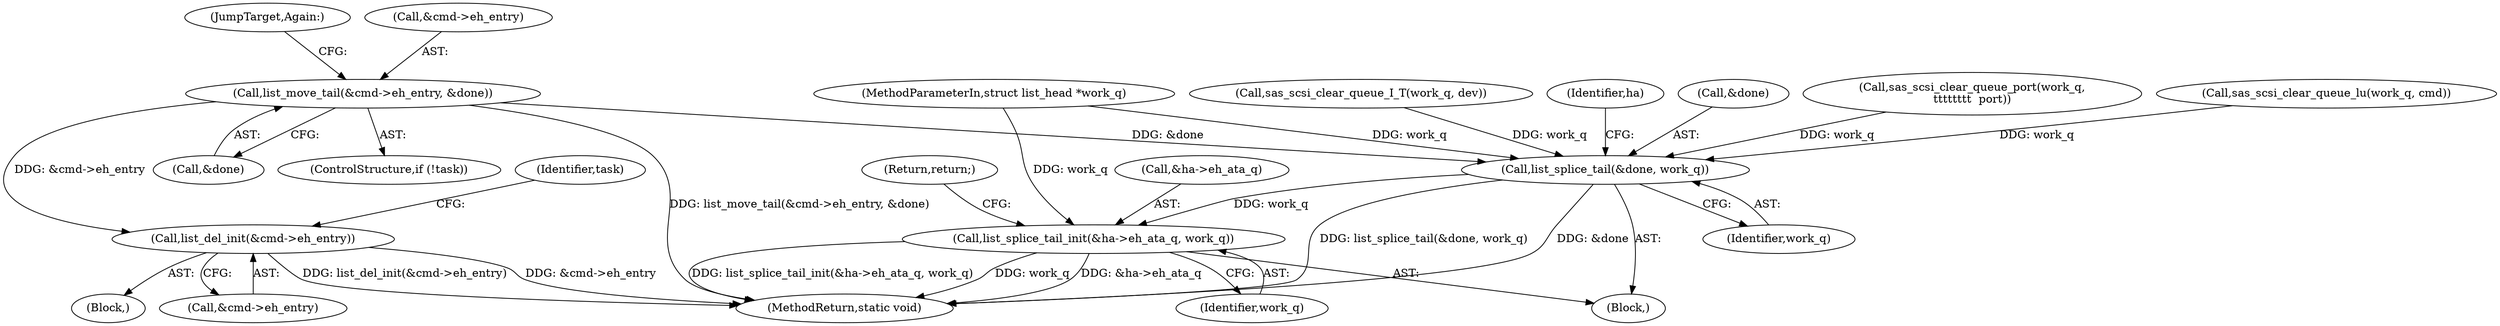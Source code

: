 digraph "0_linux_318aaf34f1179b39fa9c30fa0f3288b645beee39_1@API" {
"1000158" [label="(Call,list_move_tail(&cmd->eh_entry, &done))"];
"1000172" [label="(Call,list_del_init(&cmd->eh_entry))"];
"1000387" [label="(Call,list_splice_tail(&done, work_q))"];
"1000391" [label="(Call,list_splice_tail_init(&ha->eh_ata_q, work_q))"];
"1000394" [label="(Identifier,ha)"];
"1000387" [label="(Call,list_splice_tail(&done, work_q))"];
"1000165" [label="(JumpTarget,Again:)"];
"1000180" [label="(Identifier,task)"];
"1000396" [label="(Identifier,work_q)"];
"1000392" [label="(Call,&ha->eh_ata_q)"];
"1000388" [label="(Call,&done)"];
"1000159" [label="(Call,&cmd->eh_entry)"];
"1000107" [label="(MethodParameterIn,struct list_head *work_q)"];
"1000163" [label="(Call,&done)"];
"1000343" [label="(Call,sas_scsi_clear_queue_port(work_q,\n\t\t\t\t\t\t\t\t  port))"];
"1000390" [label="(Identifier,work_q)"];
"1000391" [label="(Call,list_splice_tail_init(&ha->eh_ata_q, work_q))"];
"1000260" [label="(Call,sas_scsi_clear_queue_lu(work_q, cmd))"];
"1000166" [label="(Block,)"];
"1000397" [label="(Return,return;)"];
"1000173" [label="(Call,&cmd->eh_entry)"];
"1000301" [label="(Call,sas_scsi_clear_queue_I_T(work_q, dev))"];
"1000155" [label="(ControlStructure,if (!task))"];
"1000158" [label="(Call,list_move_tail(&cmd->eh_entry, &done))"];
"1000405" [label="(MethodReturn,static void)"];
"1000172" [label="(Call,list_del_init(&cmd->eh_entry))"];
"1000108" [label="(Block,)"];
"1000158" -> "1000155"  [label="AST: "];
"1000158" -> "1000163"  [label="CFG: "];
"1000159" -> "1000158"  [label="AST: "];
"1000163" -> "1000158"  [label="AST: "];
"1000165" -> "1000158"  [label="CFG: "];
"1000158" -> "1000405"  [label="DDG: list_move_tail(&cmd->eh_entry, &done)"];
"1000158" -> "1000172"  [label="DDG: &cmd->eh_entry"];
"1000158" -> "1000387"  [label="DDG: &done"];
"1000172" -> "1000166"  [label="AST: "];
"1000172" -> "1000173"  [label="CFG: "];
"1000173" -> "1000172"  [label="AST: "];
"1000180" -> "1000172"  [label="CFG: "];
"1000172" -> "1000405"  [label="DDG: list_del_init(&cmd->eh_entry)"];
"1000172" -> "1000405"  [label="DDG: &cmd->eh_entry"];
"1000387" -> "1000108"  [label="AST: "];
"1000387" -> "1000390"  [label="CFG: "];
"1000388" -> "1000387"  [label="AST: "];
"1000390" -> "1000387"  [label="AST: "];
"1000394" -> "1000387"  [label="CFG: "];
"1000387" -> "1000405"  [label="DDG: &done"];
"1000387" -> "1000405"  [label="DDG: list_splice_tail(&done, work_q)"];
"1000343" -> "1000387"  [label="DDG: work_q"];
"1000301" -> "1000387"  [label="DDG: work_q"];
"1000260" -> "1000387"  [label="DDG: work_q"];
"1000107" -> "1000387"  [label="DDG: work_q"];
"1000387" -> "1000391"  [label="DDG: work_q"];
"1000391" -> "1000108"  [label="AST: "];
"1000391" -> "1000396"  [label="CFG: "];
"1000392" -> "1000391"  [label="AST: "];
"1000396" -> "1000391"  [label="AST: "];
"1000397" -> "1000391"  [label="CFG: "];
"1000391" -> "1000405"  [label="DDG: work_q"];
"1000391" -> "1000405"  [label="DDG: &ha->eh_ata_q"];
"1000391" -> "1000405"  [label="DDG: list_splice_tail_init(&ha->eh_ata_q, work_q)"];
"1000107" -> "1000391"  [label="DDG: work_q"];
}
